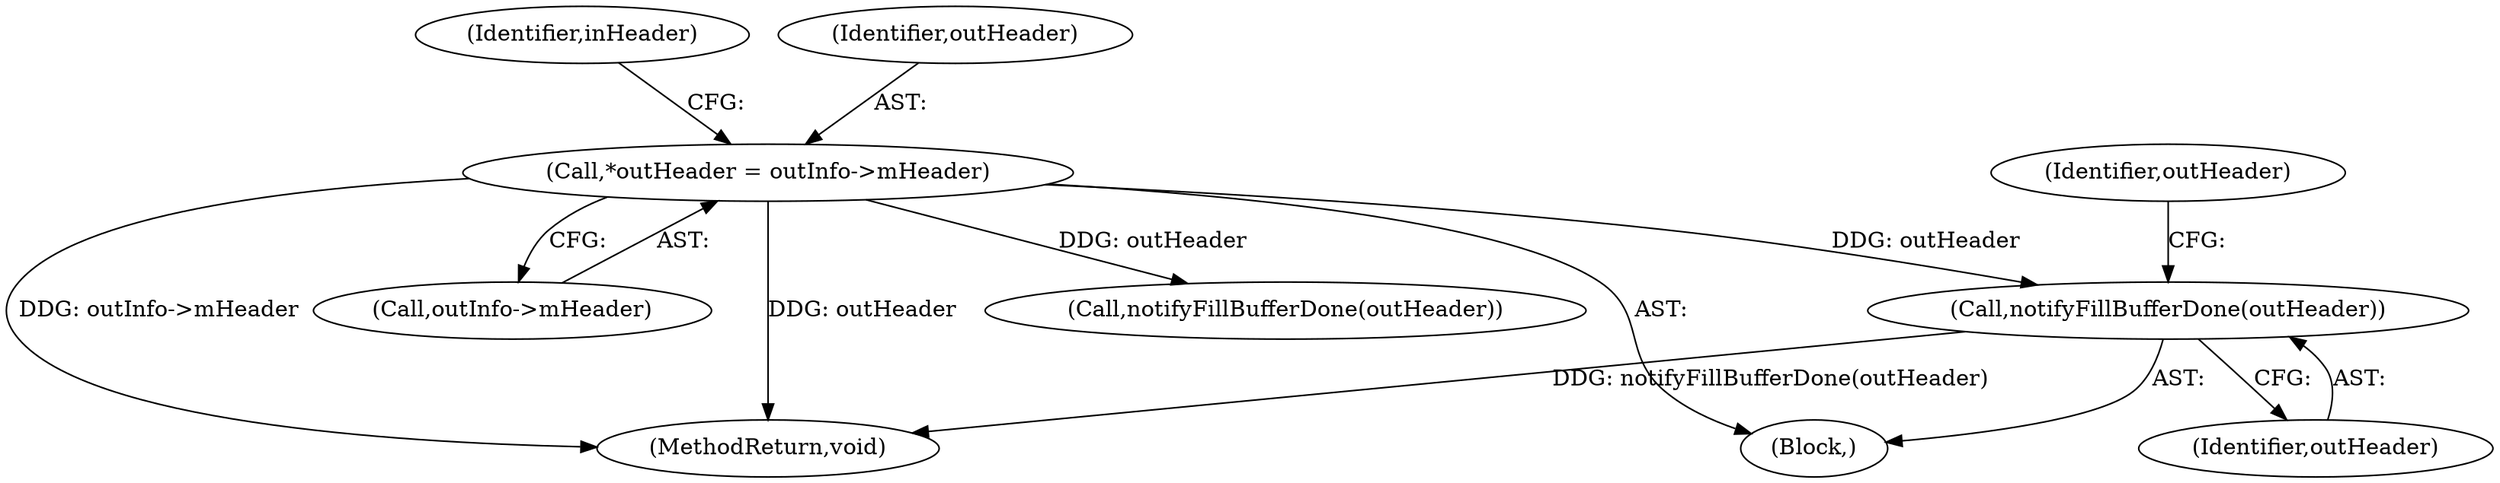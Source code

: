 digraph "0_Android_daa85dac2055b22dabbb3b4e537597e6ab73a866@pointer" {
"1000623" [label="(Call,notifyFillBufferDone(outHeader))"];
"1000148" [label="(Call,*outHeader = outInfo->mHeader)"];
"1000186" [label="(Call,notifyFillBufferDone(outHeader))"];
"1000623" [label="(Call,notifyFillBufferDone(outHeader))"];
"1000630" [label="(MethodReturn,void)"];
"1000156" [label="(Identifier,inHeader)"];
"1000150" [label="(Call,outInfo->mHeader)"];
"1000130" [label="(Block,)"];
"1000148" [label="(Call,*outHeader = outInfo->mHeader)"];
"1000624" [label="(Identifier,outHeader)"];
"1000626" [label="(Identifier,outHeader)"];
"1000149" [label="(Identifier,outHeader)"];
"1000623" -> "1000130"  [label="AST: "];
"1000623" -> "1000624"  [label="CFG: "];
"1000624" -> "1000623"  [label="AST: "];
"1000626" -> "1000623"  [label="CFG: "];
"1000623" -> "1000630"  [label="DDG: notifyFillBufferDone(outHeader)"];
"1000148" -> "1000623"  [label="DDG: outHeader"];
"1000148" -> "1000130"  [label="AST: "];
"1000148" -> "1000150"  [label="CFG: "];
"1000149" -> "1000148"  [label="AST: "];
"1000150" -> "1000148"  [label="AST: "];
"1000156" -> "1000148"  [label="CFG: "];
"1000148" -> "1000630"  [label="DDG: outHeader"];
"1000148" -> "1000630"  [label="DDG: outInfo->mHeader"];
"1000148" -> "1000186"  [label="DDG: outHeader"];
}
